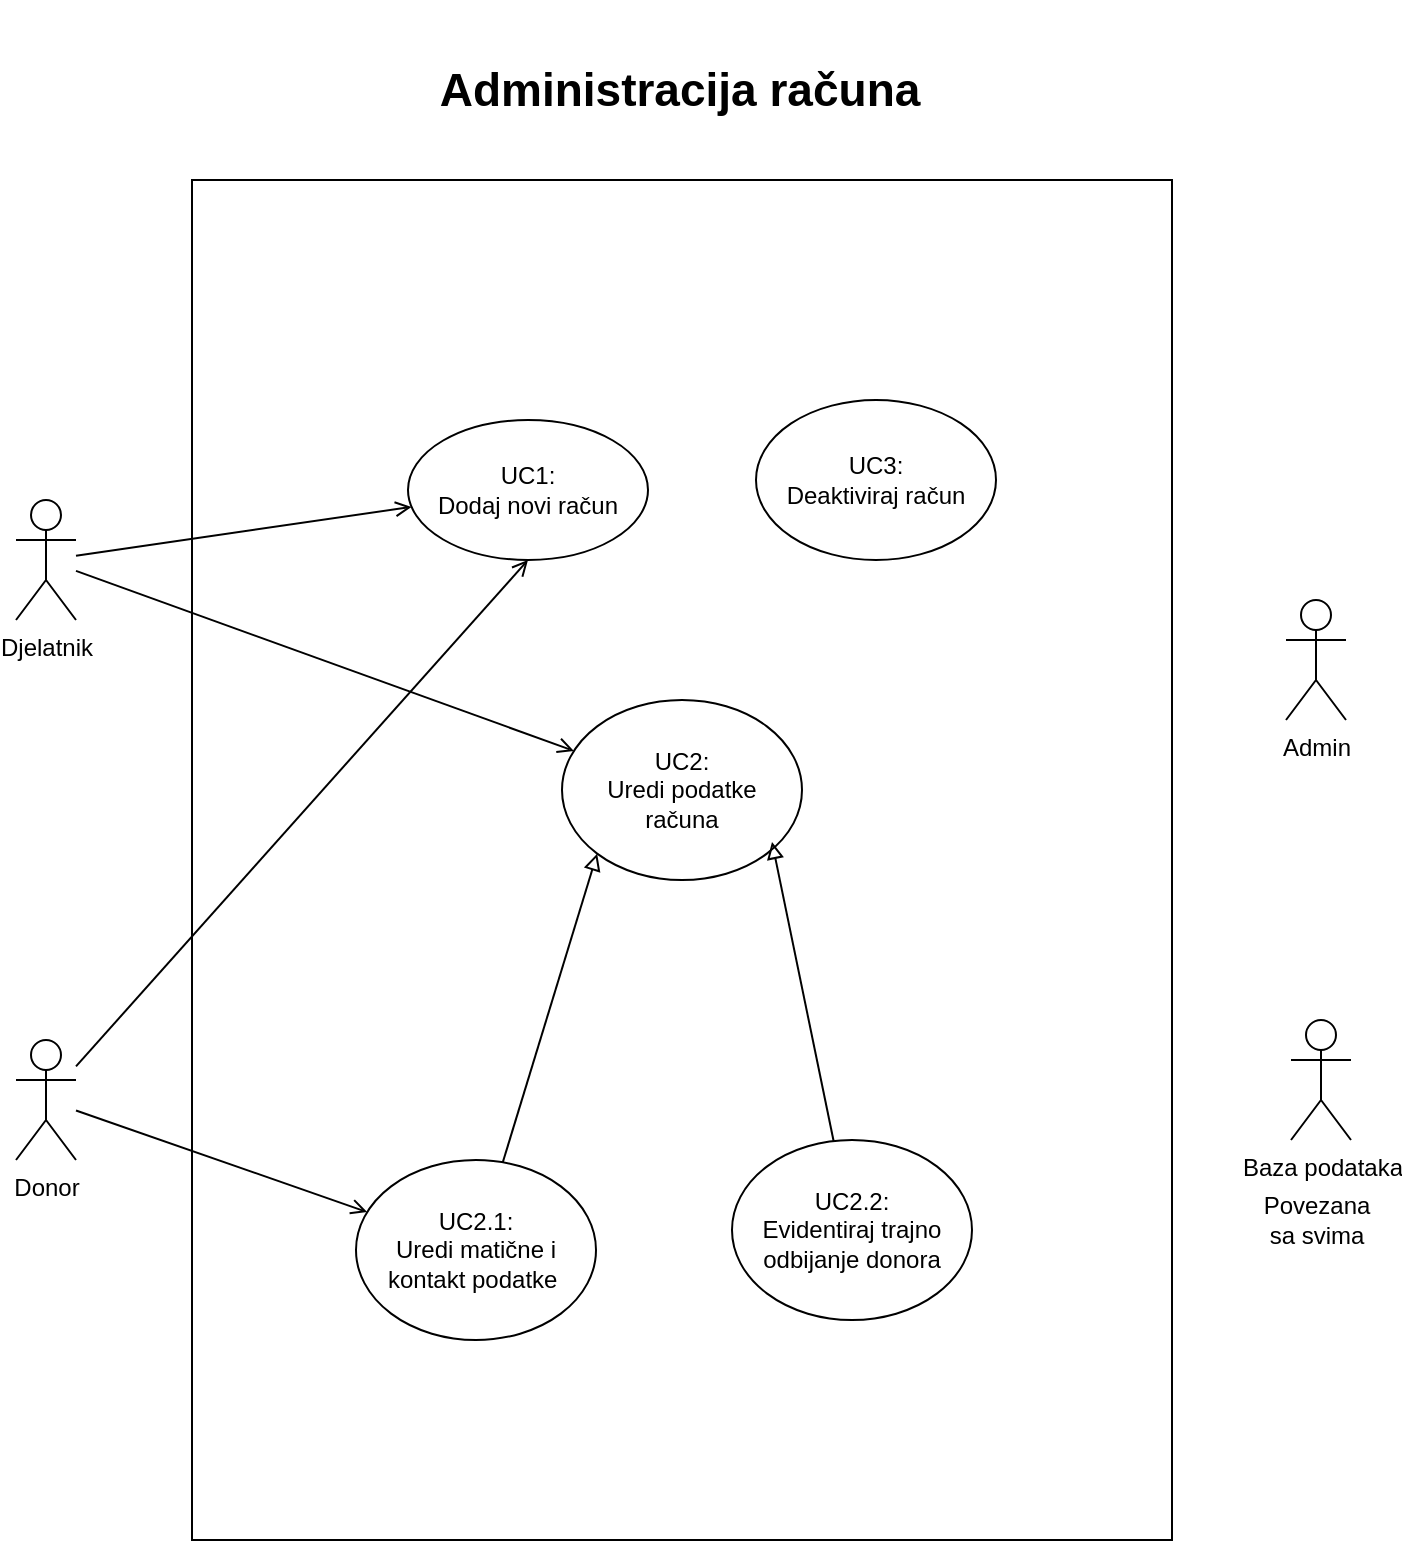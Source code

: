 <mxfile version="13.9.9" type="device" pages="6"><diagram id="UDbmSw3-b7G08Wq9L8JG" name="1 - Administracija računa"><mxGraphModel dx="1086" dy="806" grid="1" gridSize="10" guides="1" tooltips="1" connect="1" arrows="1" fold="1" page="1" pageScale="1" pageWidth="827" pageHeight="1169" math="0" shadow="0"><root><mxCell id="0"/><mxCell id="1" parent="0"/><mxCell id="YLFjxjQVgrT_yQpG1QcT-23" value="" style="rounded=0;whiteSpace=wrap;html=1;" parent="1" vertex="1"><mxGeometry x="168" y="200" width="490" height="680" as="geometry"/></mxCell><mxCell id="YLFjxjQVgrT_yQpG1QcT-1" value="UC1:&lt;br&gt;Dodaj novi račun" style="ellipse;whiteSpace=wrap;html=1;" parent="1" vertex="1"><mxGeometry x="276" y="320" width="120" height="70" as="geometry"/></mxCell><mxCell id="YLFjxjQVgrT_yQpG1QcT-2" value="UC3:&lt;br&gt;Deaktiviraj račun" style="ellipse;whiteSpace=wrap;html=1;" parent="1" vertex="1"><mxGeometry x="450" y="310" width="120" height="80" as="geometry"/></mxCell><mxCell id="YLFjxjQVgrT_yQpG1QcT-4" value="UC2:&lt;br&gt;Uredi podatke&lt;br&gt;računa" style="ellipse;whiteSpace=wrap;html=1;" parent="1" vertex="1"><mxGeometry x="353" y="460" width="120" height="90" as="geometry"/></mxCell><mxCell id="YLFjxjQVgrT_yQpG1QcT-9" style="edgeStyle=none;rounded=0;orthogonalLoop=1;jettySize=auto;html=1;entryX=0.875;entryY=0.789;entryDx=0;entryDy=0;endArrow=block;endFill=0;entryPerimeter=0;" parent="1" source="YLFjxjQVgrT_yQpG1QcT-5" target="YLFjxjQVgrT_yQpG1QcT-4" edge="1"><mxGeometry relative="1" as="geometry"/></mxCell><mxCell id="YLFjxjQVgrT_yQpG1QcT-5" value="UC2.2:&lt;br&gt;Evidentiraj trajno odbijanje donora" style="ellipse;whiteSpace=wrap;html=1;" parent="1" vertex="1"><mxGeometry x="438" y="680" width="120" height="90" as="geometry"/></mxCell><mxCell id="YLFjxjQVgrT_yQpG1QcT-8" style="rounded=0;orthogonalLoop=1;jettySize=auto;html=1;entryX=0;entryY=1;entryDx=0;entryDy=0;endArrow=block;endFill=0;" parent="1" source="YLFjxjQVgrT_yQpG1QcT-7" target="YLFjxjQVgrT_yQpG1QcT-4" edge="1"><mxGeometry relative="1" as="geometry"/></mxCell><mxCell id="YLFjxjQVgrT_yQpG1QcT-7" value="UC2.1:&lt;br&gt;Uredi matične i kontakt podatke&amp;nbsp;" style="ellipse;whiteSpace=wrap;html=1;" parent="1" vertex="1"><mxGeometry x="250" y="690" width="120" height="90" as="geometry"/></mxCell><object label="Admin" id="YLFjxjQVgrT_yQpG1QcT-10"><mxCell style="shape=umlActor;verticalLabelPosition=bottom;verticalAlign=top;html=1;outlineConnect=0;" parent="1" vertex="1"><mxGeometry x="715" y="410" width="30" height="60" as="geometry"/></mxCell></object><mxCell id="YLFjxjQVgrT_yQpG1QcT-11" value="Baza podataka" style="shape=umlActor;verticalLabelPosition=bottom;verticalAlign=top;html=1;outlineConnect=0;" parent="1" vertex="1"><mxGeometry x="717.5" y="620" width="30" height="60" as="geometry"/></mxCell><mxCell id="YLFjxjQVgrT_yQpG1QcT-19" style="edgeStyle=none;rounded=0;orthogonalLoop=1;jettySize=auto;html=1;endArrow=open;endFill=0;" parent="1" source="YLFjxjQVgrT_yQpG1QcT-12" target="YLFjxjQVgrT_yQpG1QcT-1" edge="1"><mxGeometry relative="1" as="geometry"/></mxCell><mxCell id="YLFjxjQVgrT_yQpG1QcT-20" style="edgeStyle=none;rounded=0;orthogonalLoop=1;jettySize=auto;html=1;endArrow=open;endFill=0;" parent="1" source="YLFjxjQVgrT_yQpG1QcT-12" target="YLFjxjQVgrT_yQpG1QcT-4" edge="1"><mxGeometry relative="1" as="geometry"/></mxCell><mxCell id="YLFjxjQVgrT_yQpG1QcT-12" value="Djelatnik" style="shape=umlActor;verticalLabelPosition=bottom;verticalAlign=top;html=1;outlineConnect=0;" parent="1" vertex="1"><mxGeometry x="80" y="360" width="30" height="60" as="geometry"/></mxCell><mxCell id="YLFjxjQVgrT_yQpG1QcT-17" style="edgeStyle=none;rounded=0;orthogonalLoop=1;jettySize=auto;html=1;endArrow=open;endFill=0;" parent="1" source="YLFjxjQVgrT_yQpG1QcT-13" target="YLFjxjQVgrT_yQpG1QcT-7" edge="1"><mxGeometry relative="1" as="geometry"/></mxCell><mxCell id="YLFjxjQVgrT_yQpG1QcT-18" style="edgeStyle=none;rounded=0;orthogonalLoop=1;jettySize=auto;html=1;entryX=0.5;entryY=1;entryDx=0;entryDy=0;endArrow=open;endFill=0;" parent="1" source="YLFjxjQVgrT_yQpG1QcT-13" target="YLFjxjQVgrT_yQpG1QcT-1" edge="1"><mxGeometry relative="1" as="geometry"/></mxCell><mxCell id="YLFjxjQVgrT_yQpG1QcT-13" value="Donor" style="shape=umlActor;verticalLabelPosition=bottom;verticalAlign=top;html=1;outlineConnect=0;" parent="1" vertex="1"><mxGeometry x="80" y="630" width="30" height="60" as="geometry"/></mxCell><mxCell id="YLFjxjQVgrT_yQpG1QcT-21" value="Povezana sa svima" style="text;html=1;strokeColor=none;fillColor=none;align=center;verticalAlign=middle;whiteSpace=wrap;rounded=0;" parent="1" vertex="1"><mxGeometry x="697.5" y="710" width="65" height="20" as="geometry"/></mxCell><mxCell id="YLFjxjQVgrT_yQpG1QcT-24" value="Administracija računa" style="text;html=1;strokeColor=none;fillColor=none;align=center;verticalAlign=middle;whiteSpace=wrap;rounded=0;fontSize=23;fontStyle=1" parent="1" vertex="1"><mxGeometry x="276" y="110" width="272" height="90" as="geometry"/></mxCell></root></mxGraphModel></diagram><diagram id="PM3gXR4Rx0EnqRNr1smH" name="2 - Proces doniranja"><mxGraphModel dx="1086" dy="806" grid="1" gridSize="10" guides="1" tooltips="1" connect="1" arrows="1" fold="1" page="1" pageScale="1" pageWidth="827" pageHeight="1169" math="0" shadow="0"><root><mxCell id="unJ25YsaEt9cxv-j1CBF-0"/><mxCell id="unJ25YsaEt9cxv-j1CBF-1" parent="unJ25YsaEt9cxv-j1CBF-0"/><mxCell id="QkFvE7-OEri20Eeh2vXk-0" value="" style="rounded=0;whiteSpace=wrap;html=1;" parent="unJ25YsaEt9cxv-j1CBF-1" vertex="1"><mxGeometry x="168" y="200" width="490" height="680" as="geometry"/></mxCell><mxCell id="QkFvE7-OEri20Eeh2vXk-19" style="edgeStyle=none;rounded=0;orthogonalLoop=1;jettySize=auto;html=1;entryX=0;entryY=0.333;entryDx=0;entryDy=0;entryPerimeter=0;endArrow=open;endFill=0;fontSize=23;" parent="unJ25YsaEt9cxv-j1CBF-1" source="QkFvE7-OEri20Eeh2vXk-1" target="QkFvE7-OEri20Eeh2vXk-15" edge="1"><mxGeometry relative="1" as="geometry"/></mxCell><mxCell id="QkFvE7-OEri20Eeh2vXk-1" value="UC1:&lt;br&gt;Dodavaj novi račun" style="ellipse;whiteSpace=wrap;html=1;" parent="unJ25YsaEt9cxv-j1CBF-1" vertex="1"><mxGeometry x="418" y="250" width="120" height="90" as="geometry"/></mxCell><mxCell id="QkFvE7-OEri20Eeh2vXk-21" style="edgeStyle=none;rounded=0;orthogonalLoop=1;jettySize=auto;html=1;endArrow=open;endFill=0;fontSize=23;" parent="unJ25YsaEt9cxv-j1CBF-1" source="QkFvE7-OEri20Eeh2vXk-3" target="QkFvE7-OEri20Eeh2vXk-15" edge="1"><mxGeometry relative="1" as="geometry"/></mxCell><mxCell id="QkFvE7-OEri20Eeh2vXk-3" value="UC2:&lt;br&gt;Uredi podatke računa" style="ellipse;whiteSpace=wrap;html=1;" parent="unJ25YsaEt9cxv-j1CBF-1" vertex="1"><mxGeometry x="370" y="400" width="120" height="90" as="geometry"/></mxCell><mxCell id="QkFvE7-OEri20Eeh2vXk-10" style="edgeStyle=none;rounded=0;orthogonalLoop=1;jettySize=auto;html=1;endArrow=open;endFill=0;" parent="unJ25YsaEt9cxv-j1CBF-1" source="QkFvE7-OEri20Eeh2vXk-12" target="QkFvE7-OEri20Eeh2vXk-1" edge="1"><mxGeometry relative="1" as="geometry"/></mxCell><mxCell id="QkFvE7-OEri20Eeh2vXk-11" style="edgeStyle=none;rounded=0;orthogonalLoop=1;jettySize=auto;html=1;endArrow=open;endFill=0;" parent="unJ25YsaEt9cxv-j1CBF-1" source="QkFvE7-OEri20Eeh2vXk-12" target="QkFvE7-OEri20Eeh2vXk-3" edge="1"><mxGeometry relative="1" as="geometry"/></mxCell><mxCell id="egzjOSCWWUpPTWnvytbp-1" style="edgeStyle=none;rounded=0;orthogonalLoop=1;jettySize=auto;html=1;endArrow=open;endFill=0;fontSize=23;" parent="unJ25YsaEt9cxv-j1CBF-1" source="QkFvE7-OEri20Eeh2vXk-12" target="QkFvE7-OEri20Eeh2vXk-22" edge="1"><mxGeometry relative="1" as="geometry"/></mxCell><mxCell id="egzjOSCWWUpPTWnvytbp-2" style="edgeStyle=none;rounded=0;orthogonalLoop=1;jettySize=auto;html=1;entryX=0.242;entryY=0.1;entryDx=0;entryDy=0;entryPerimeter=0;endArrow=open;endFill=0;fontSize=23;" parent="unJ25YsaEt9cxv-j1CBF-1" source="QkFvE7-OEri20Eeh2vXk-12" target="QkFvE7-OEri20Eeh2vXk-23" edge="1"><mxGeometry relative="1" as="geometry"/></mxCell><mxCell id="QkFvE7-OEri20Eeh2vXk-12" value="Djelatnik" style="shape=umlActor;verticalLabelPosition=bottom;verticalAlign=top;html=1;outlineConnect=0;" parent="unJ25YsaEt9cxv-j1CBF-1" vertex="1"><mxGeometry x="60" y="480" width="30" height="60" as="geometry"/></mxCell><mxCell id="QkFvE7-OEri20Eeh2vXk-15" value="Donor" style="shape=umlActor;verticalLabelPosition=bottom;verticalAlign=top;html=1;outlineConnect=0;" parent="unJ25YsaEt9cxv-j1CBF-1" vertex="1"><mxGeometry x="728" y="470" width="30" height="60" as="geometry"/></mxCell><mxCell id="QkFvE7-OEri20Eeh2vXk-18" value="Proces doniranja" style="text;html=1;strokeColor=none;fillColor=none;align=center;verticalAlign=middle;whiteSpace=wrap;rounded=0;fontSize=23;fontStyle=1" parent="unJ25YsaEt9cxv-j1CBF-1" vertex="1"><mxGeometry x="276" y="110" width="272" height="90" as="geometry"/></mxCell><mxCell id="QkFvE7-OEri20Eeh2vXk-22" value="UC4:&lt;br&gt;Stvori pokušaj doniranja" style="ellipse;whiteSpace=wrap;html=1;" parent="unJ25YsaEt9cxv-j1CBF-1" vertex="1"><mxGeometry x="276" y="530" width="120" height="90" as="geometry"/></mxCell><mxCell id="QkFvE7-OEri20Eeh2vXk-23" value="UC5:&lt;br&gt;Povećaj zalihu krvi" style="ellipse;whiteSpace=wrap;html=1;" parent="unJ25YsaEt9cxv-j1CBF-1" vertex="1"><mxGeometry x="310" y="690" width="120" height="90" as="geometry"/></mxCell><mxCell id="egzjOSCWWUpPTWnvytbp-0" style="edgeStyle=none;rounded=0;orthogonalLoop=1;jettySize=auto;html=1;endArrow=open;endFill=0;fontSize=23;" parent="unJ25YsaEt9cxv-j1CBF-1" source="QkFvE7-OEri20Eeh2vXk-24" target="QkFvE7-OEri20Eeh2vXk-15" edge="1"><mxGeometry relative="1" as="geometry"/></mxCell><mxCell id="QkFvE7-OEri20Eeh2vXk-24" value="UC6:&lt;br&gt;Šalji PDF potvrdu na e-mail" style="ellipse;whiteSpace=wrap;html=1;" parent="unJ25YsaEt9cxv-j1CBF-1" vertex="1"><mxGeometry x="490" y="585" width="120" height="90" as="geometry"/></mxCell><mxCell id="6YZUiDJE9QsVl-nPgjBZ-0" value="Baza podataka" style="shape=umlActor;verticalLabelPosition=bottom;verticalAlign=top;html=1;outlineConnect=0;" vertex="1" parent="unJ25YsaEt9cxv-j1CBF-1"><mxGeometry x="730" y="700" width="30" height="60" as="geometry"/></mxCell><mxCell id="6YZUiDJE9QsVl-nPgjBZ-1" value="Povezana sa svima" style="text;html=1;strokeColor=none;fillColor=none;align=center;verticalAlign=middle;whiteSpace=wrap;rounded=0;" vertex="1" parent="unJ25YsaEt9cxv-j1CBF-1"><mxGeometry x="710" y="790" width="65" height="20" as="geometry"/></mxCell></root></mxGraphModel></diagram><diagram id="dkprKJiYCUZaGu7jUt1Z" name="3 - javni web i mogućnosti nakon prijave"><mxGraphModel dx="1086" dy="806" grid="1" gridSize="10" guides="1" tooltips="1" connect="1" arrows="1" fold="1" page="1" pageScale="1" pageWidth="827" pageHeight="1169" math="0" shadow="0"><root><mxCell id="KatLnS1vBae2M_We8iUs-0"/><mxCell id="KatLnS1vBae2M_We8iUs-1" parent="KatLnS1vBae2M_We8iUs-0"/><mxCell id="KatLnS1vBae2M_We8iUs-2" value="" style="rounded=0;whiteSpace=wrap;html=1;" parent="KatLnS1vBae2M_We8iUs-1" vertex="1"><mxGeometry x="168" y="200" width="490" height="680" as="geometry"/></mxCell><mxCell id="KatLnS1vBae2M_We8iUs-3" value="UC 8:&lt;br&gt;Definiraj gornje i donje optimalne granice" style="ellipse;whiteSpace=wrap;html=1;" parent="KatLnS1vBae2M_We8iUs-1" vertex="1"><mxGeometry x="418" y="250" width="120" height="90" as="geometry"/></mxCell><mxCell id="dCj8r0inyh1Lml9PF3wX-6" style="edgeStyle=none;rounded=0;orthogonalLoop=1;jettySize=auto;html=1;endArrow=open;endFill=0;fontSize=23;" parent="KatLnS1vBae2M_We8iUs-1" source="KatLnS1vBae2M_We8iUs-4" target="KatLnS1vBae2M_We8iUs-14" edge="1"><mxGeometry relative="1" as="geometry"/></mxCell><mxCell id="KatLnS1vBae2M_We8iUs-4" value="UC7:&lt;br&gt;Pregledaj zalihe svih krvnih grupa" style="ellipse;whiteSpace=wrap;html=1;" parent="KatLnS1vBae2M_We8iUs-1" vertex="1"><mxGeometry x="228" y="270" width="120" height="90" as="geometry"/></mxCell><mxCell id="dCj8r0inyh1Lml9PF3wX-7" style="edgeStyle=none;rounded=0;orthogonalLoop=1;jettySize=auto;html=1;entryX=1;entryY=0.5;entryDx=0;entryDy=0;endArrow=open;endFill=0;fontSize=23;" parent="KatLnS1vBae2M_We8iUs-1" source="KatLnS1vBae2M_We8iUs-10" target="KatLnS1vBae2M_We8iUs-3" edge="1"><mxGeometry relative="1" as="geometry"/></mxCell><object label="Admin" id="KatLnS1vBae2M_We8iUs-10"><mxCell style="shape=umlActor;verticalLabelPosition=bottom;verticalAlign=top;html=1;outlineConnect=0;" parent="KatLnS1vBae2M_We8iUs-1" vertex="1"><mxGeometry x="727.5" y="380" width="30" height="60" as="geometry"/></mxCell></object><mxCell id="KatLnS1vBae2M_We8iUs-11" value="Baza podataka" style="shape=umlActor;verticalLabelPosition=bottom;verticalAlign=top;html=1;outlineConnect=0;" parent="KatLnS1vBae2M_We8iUs-1" vertex="1"><mxGeometry x="737.5" y="640" width="30" height="60" as="geometry"/></mxCell><mxCell id="KatLnS1vBae2M_We8iUs-14" value="Korisnik&lt;br&gt;interneta" style="shape=umlActor;verticalLabelPosition=top;verticalAlign=top;html=1;outlineConnect=0;" parent="KatLnS1vBae2M_We8iUs-1" vertex="1"><mxGeometry x="90" y="280" width="30" height="60" as="geometry"/></mxCell><mxCell id="dCj8r0inyh1Lml9PF3wX-2" style="edgeStyle=none;rounded=0;orthogonalLoop=1;jettySize=auto;html=1;endArrow=open;endFill=0;fontSize=23;" parent="KatLnS1vBae2M_We8iUs-1" source="KatLnS1vBae2M_We8iUs-17" target="0-VD11p0P3Yj155Jg55M-0" edge="1"><mxGeometry relative="1" as="geometry"/></mxCell><mxCell id="dCj8r0inyh1Lml9PF3wX-3" style="edgeStyle=none;rounded=0;orthogonalLoop=1;jettySize=auto;html=1;endArrow=open;endFill=0;fontSize=23;" parent="KatLnS1vBae2M_We8iUs-1" source="KatLnS1vBae2M_We8iUs-17" target="0-VD11p0P3Yj155Jg55M-1" edge="1"><mxGeometry relative="1" as="geometry"/></mxCell><mxCell id="dCj8r0inyh1Lml9PF3wX-10" style="edgeStyle=none;rounded=0;jumpStyle=none;orthogonalLoop=1;jettySize=auto;html=1;endArrow=block;endFill=0;fontSize=23;" parent="KatLnS1vBae2M_We8iUs-1" source="KatLnS1vBae2M_We8iUs-17" target="KatLnS1vBae2M_We8iUs-14" edge="1"><mxGeometry relative="1" as="geometry"><mxPoint x="110" y="360" as="targetPoint"/></mxGeometry></mxCell><mxCell id="KatLnS1vBae2M_We8iUs-17" value="Donor" style="shape=umlActor;verticalLabelPosition=bottom;verticalAlign=top;html=1;outlineConnect=0;" parent="KatLnS1vBae2M_We8iUs-1" vertex="1"><mxGeometry x="110" y="460" width="30" height="60" as="geometry"/></mxCell><mxCell id="KatLnS1vBae2M_We8iUs-18" value="Povezana sa svima" style="text;html=1;strokeColor=none;fillColor=none;align=center;verticalAlign=middle;whiteSpace=wrap;rounded=0;" parent="KatLnS1vBae2M_We8iUs-1" vertex="1"><mxGeometry x="717.5" y="730" width="65" height="20" as="geometry"/></mxCell><mxCell id="KatLnS1vBae2M_We8iUs-19" value="Povezan&amp;nbsp;sa svima" style="text;html=1;strokeColor=none;fillColor=none;align=center;verticalAlign=middle;whiteSpace=wrap;rounded=0;" parent="KatLnS1vBae2M_We8iUs-1" vertex="1"><mxGeometry x="710" y="470" width="65" height="20" as="geometry"/></mxCell><mxCell id="KatLnS1vBae2M_We8iUs-20" value="Javni web i mogućnosti nakon prijave" style="text;html=1;strokeColor=none;fillColor=none;align=center;verticalAlign=middle;whiteSpace=wrap;rounded=0;fontSize=23;fontStyle=1" parent="KatLnS1vBae2M_We8iUs-1" vertex="1"><mxGeometry x="276" y="110" width="272" height="90" as="geometry"/></mxCell><mxCell id="dCj8r0inyh1Lml9PF3wX-4" style="edgeStyle=none;rounded=0;orthogonalLoop=1;jettySize=auto;html=1;endArrow=open;endFill=0;fontSize=23;" parent="KatLnS1vBae2M_We8iUs-1" source="rHNImuTdc40IMD90GvBG-0" target="KatLnS1vBae2M_We8iUs-17" edge="1"><mxGeometry relative="1" as="geometry"/></mxCell><mxCell id="rHNImuTdc40IMD90GvBG-0" value="UC9:&lt;br&gt;Ispiši poruku o stanju zalihe svoje grupe" style="ellipse;whiteSpace=wrap;html=1;" parent="KatLnS1vBae2M_We8iUs-1" vertex="1"><mxGeometry x="450" y="450" width="120" height="90" as="geometry"/></mxCell><mxCell id="0-VD11p0P3Yj155Jg55M-0" value="UC2.1:&lt;br&gt;Uredi matične i kontakt podatke&amp;nbsp;" style="ellipse;whiteSpace=wrap;html=1;" parent="KatLnS1vBae2M_We8iUs-1" vertex="1"><mxGeometry x="260" y="695" width="120" height="90" as="geometry"/></mxCell><mxCell id="0-VD11p0P3Yj155Jg55M-1" value="UC10:&lt;br&gt;Pregledaj povijest pokušaja doniranja" style="ellipse;whiteSpace=wrap;html=1;" parent="KatLnS1vBae2M_We8iUs-1" vertex="1"><mxGeometry x="260" y="560" width="120" height="90" as="geometry"/></mxCell><mxCell id="dCj8r0inyh1Lml9PF3wX-8" value="&lt;font style=&quot;font-size: 13px&quot;&gt;&amp;lt;&amp;lt;extends&amp;gt;&amp;gt;&lt;/font&gt;" style="edgeStyle=none;rounded=0;orthogonalLoop=1;jettySize=auto;html=1;entryX=1.019;entryY=0.558;entryDx=0;entryDy=0;endArrow=open;endFill=0;fontSize=23;jumpStyle=none;entryPerimeter=0;labelBackgroundColor=none;" parent="KatLnS1vBae2M_We8iUs-1" source="dCj8r0inyh1Lml9PF3wX-0" target="0-VD11p0P3Yj155Jg55M-1" edge="1"><mxGeometry x="0.025" y="-12" relative="1" as="geometry"><mxPoint as="offset"/></mxGeometry></mxCell><mxCell id="dCj8r0inyh1Lml9PF3wX-0" value="UC6.1:&lt;br&gt;Preuzmi PDF potvrdu" style="ellipse;whiteSpace=wrap;html=1;" parent="KatLnS1vBae2M_We8iUs-1" vertex="1"><mxGeometry x="510" y="570" width="110" height="80" as="geometry"/></mxCell><mxCell id="dCj8r0inyh1Lml9PF3wX-5" style="edgeStyle=none;rounded=0;orthogonalLoop=1;jettySize=auto;html=1;endArrow=open;endFill=0;fontSize=23;" parent="KatLnS1vBae2M_We8iUs-1" source="dCj8r0inyh1Lml9PF3wX-1" target="0-VD11p0P3Yj155Jg55M-0" edge="1"><mxGeometry relative="1" as="geometry"/></mxCell><mxCell id="dCj8r0inyh1Lml9PF3wX-9" style="edgeStyle=none;rounded=0;jumpStyle=none;orthogonalLoop=1;jettySize=auto;html=1;endArrow=block;endFill=0;fontSize=23;" parent="KatLnS1vBae2M_We8iUs-1" source="dCj8r0inyh1Lml9PF3wX-1" target="KatLnS1vBae2M_We8iUs-14" edge="1"><mxGeometry relative="1" as="geometry"><mxPoint x="93" y="360" as="targetPoint"/></mxGeometry></mxCell><mxCell id="dCj8r0inyh1Lml9PF3wX-1" value="Djelatnik" style="shape=umlActor;verticalLabelPosition=bottom;verticalAlign=top;html=1;outlineConnect=0;" parent="KatLnS1vBae2M_We8iUs-1" vertex="1"><mxGeometry x="50" y="690" width="30" height="60" as="geometry"/></mxCell></root></mxGraphModel></diagram><diagram id="XPsdm7KPaUcUuRiT8XXB" name="4 - aktivacija računa"><mxGraphModel dx="1086" dy="806" grid="1" gridSize="10" guides="1" tooltips="1" connect="1" arrows="1" fold="1" page="1" pageScale="1" pageWidth="827" pageHeight="1169" math="0" shadow="0"><root><mxCell id="7eBXeRydZwUTY4up3fnj-0"/><mxCell id="7eBXeRydZwUTY4up3fnj-1" parent="7eBXeRydZwUTY4up3fnj-0"/><mxCell id="7eBXeRydZwUTY4up3fnj-2" value="" style="rounded=0;whiteSpace=wrap;html=1;" parent="7eBXeRydZwUTY4up3fnj-1" vertex="1"><mxGeometry x="168" y="200" width="490" height="680" as="geometry"/></mxCell><mxCell id="SApGQ3JSP_WGkjgZixTR-1" style="edgeStyle=none;rounded=0;jumpStyle=none;orthogonalLoop=1;jettySize=auto;html=1;labelBackgroundColor=none;endArrow=open;endFill=0;fontSize=23;" parent="7eBXeRydZwUTY4up3fnj-1" source="7eBXeRydZwUTY4up3fnj-7" target="SApGQ3JSP_WGkjgZixTR-0" edge="1"><mxGeometry relative="1" as="geometry"/></mxCell><mxCell id="qG5fFqUy8DseyAzIoaVS-2" style="edgeStyle=none;rounded=0;jumpStyle=none;orthogonalLoop=1;jettySize=auto;html=1;entryX=0.575;entryY=0.033;entryDx=0;entryDy=0;entryPerimeter=0;labelBackgroundColor=none;endArrow=open;endFill=0;fontSize=23;" parent="7eBXeRydZwUTY4up3fnj-1" source="7eBXeRydZwUTY4up3fnj-7" target="7eBXeRydZwUTY4up3fnj-20" edge="1"><mxGeometry relative="1" as="geometry"/></mxCell><object label="Admin" id="7eBXeRydZwUTY4up3fnj-7"><mxCell style="shape=umlActor;verticalLabelPosition=bottom;verticalAlign=top;html=1;outlineConnect=0;" parent="7eBXeRydZwUTY4up3fnj-1" vertex="1"><mxGeometry x="80" y="240" width="30" height="60" as="geometry"/></mxCell></object><mxCell id="SApGQ3JSP_WGkjgZixTR-8" style="edgeStyle=none;rounded=0;jumpStyle=none;orthogonalLoop=1;jettySize=auto;html=1;entryX=1;entryY=0.5;entryDx=0;entryDy=0;labelBackgroundColor=none;endArrow=open;endFill=0;fontSize=23;" parent="7eBXeRydZwUTY4up3fnj-1" source="7eBXeRydZwUTY4up3fnj-8" target="SApGQ3JSP_WGkjgZixTR-3" edge="1"><mxGeometry relative="1" as="geometry"/></mxCell><mxCell id="7eBXeRydZwUTY4up3fnj-8" value="Baza podataka" style="shape=umlActor;verticalLabelPosition=bottom;verticalAlign=top;html=1;outlineConnect=0;" parent="7eBXeRydZwUTY4up3fnj-1" vertex="1"><mxGeometry x="737.5" y="500" width="30" height="60" as="geometry"/></mxCell><mxCell id="SApGQ3JSP_WGkjgZixTR-4" style="edgeStyle=none;rounded=0;jumpStyle=none;orthogonalLoop=1;jettySize=auto;html=1;entryX=0.092;entryY=0.822;entryDx=0;entryDy=0;entryPerimeter=0;labelBackgroundColor=none;endArrow=open;endFill=0;fontSize=23;" parent="7eBXeRydZwUTY4up3fnj-1" source="7eBXeRydZwUTY4up3fnj-13" target="SApGQ3JSP_WGkjgZixTR-0" edge="1"><mxGeometry relative="1" as="geometry"/></mxCell><mxCell id="SApGQ3JSP_WGkjgZixTR-6" style="edgeStyle=none;rounded=0;jumpStyle=none;orthogonalLoop=1;jettySize=auto;html=1;labelBackgroundColor=none;endArrow=open;endFill=0;fontSize=23;" parent="7eBXeRydZwUTY4up3fnj-1" source="7eBXeRydZwUTY4up3fnj-13" target="7eBXeRydZwUTY4up3fnj-20" edge="1"><mxGeometry relative="1" as="geometry"/></mxCell><mxCell id="7eBXeRydZwUTY4up3fnj-13" value="Donor" style="shape=umlActor;verticalLabelPosition=bottom;verticalAlign=top;html=1;outlineConnect=0;" parent="7eBXeRydZwUTY4up3fnj-1" vertex="1"><mxGeometry x="80" y="490" width="30" height="60" as="geometry"/></mxCell><mxCell id="7eBXeRydZwUTY4up3fnj-14" value="Povezana sa svima" style="text;html=1;strokeColor=none;fillColor=none;align=center;verticalAlign=middle;whiteSpace=wrap;rounded=0;" parent="7eBXeRydZwUTY4up3fnj-1" vertex="1"><mxGeometry x="717.5" y="590" width="65" height="20" as="geometry"/></mxCell><mxCell id="7eBXeRydZwUTY4up3fnj-16" value="Proces aktivacije računa" style="text;html=1;strokeColor=none;fillColor=none;align=center;verticalAlign=middle;whiteSpace=wrap;rounded=0;fontSize=23;fontStyle=1" parent="7eBXeRydZwUTY4up3fnj-1" vertex="1"><mxGeometry x="276" y="140" width="272" height="60" as="geometry"/></mxCell><mxCell id="7eBXeRydZwUTY4up3fnj-20" value="UC11:&lt;br&gt;Aktiviraj svoj &lt;br&gt;račun" style="ellipse;whiteSpace=wrap;html=1;" parent="7eBXeRydZwUTY4up3fnj-1" vertex="1"><mxGeometry x="230" y="630" width="120" height="90" as="geometry"/></mxCell><mxCell id="SApGQ3JSP_WGkjgZixTR-5" style="edgeStyle=none;rounded=0;jumpStyle=none;orthogonalLoop=1;jettySize=auto;html=1;entryX=0.383;entryY=1.022;entryDx=0;entryDy=0;entryPerimeter=0;labelBackgroundColor=none;endArrow=open;endFill=0;fontSize=23;" parent="7eBXeRydZwUTY4up3fnj-1" source="7eBXeRydZwUTY4up3fnj-25" target="SApGQ3JSP_WGkjgZixTR-0" edge="1"><mxGeometry relative="1" as="geometry"/></mxCell><mxCell id="SApGQ3JSP_WGkjgZixTR-7" style="edgeStyle=none;rounded=0;jumpStyle=none;orthogonalLoop=1;jettySize=auto;html=1;labelBackgroundColor=none;endArrow=open;endFill=0;fontSize=23;" parent="7eBXeRydZwUTY4up3fnj-1" source="7eBXeRydZwUTY4up3fnj-25" target="7eBXeRydZwUTY4up3fnj-20" edge="1"><mxGeometry relative="1" as="geometry"/></mxCell><mxCell id="7eBXeRydZwUTY4up3fnj-25" value="Djelatnik" style="shape=umlActor;verticalLabelPosition=bottom;verticalAlign=top;html=1;outlineConnect=0;" parent="7eBXeRydZwUTY4up3fnj-1" vertex="1"><mxGeometry x="410" y="910" width="30" height="60" as="geometry"/></mxCell><mxCell id="SApGQ3JSP_WGkjgZixTR-9" value="&lt;font style=&quot;font-size: 13px&quot;&gt;&amp;lt;&amp;lt;includes&amp;gt;&amp;gt;&lt;/font&gt;" style="edgeStyle=none;rounded=0;jumpStyle=none;orthogonalLoop=1;jettySize=auto;html=1;labelBackgroundColor=none;endArrow=open;endFill=0;fontSize=23;" parent="7eBXeRydZwUTY4up3fnj-1" source="SApGQ3JSP_WGkjgZixTR-0" target="SApGQ3JSP_WGkjgZixTR-3" edge="1"><mxGeometry x="-0.064" y="-15" relative="1" as="geometry"><mxPoint as="offset"/></mxGeometry></mxCell><mxCell id="SApGQ3JSP_WGkjgZixTR-0" value="UC1:&lt;br&gt;Dodaj novi &lt;br&gt;račun" style="ellipse;whiteSpace=wrap;html=1;" parent="7eBXeRydZwUTY4up3fnj-1" vertex="1"><mxGeometry x="276" y="370" width="120" height="90" as="geometry"/></mxCell><mxCell id="SApGQ3JSP_WGkjgZixTR-13" style="edgeStyle=none;rounded=0;jumpStyle=none;orthogonalLoop=1;jettySize=auto;html=1;exitX=0.5;exitY=1;exitDx=0;exitDy=0;entryX=0.75;entryY=0.1;entryDx=0;entryDy=0;entryPerimeter=0;labelBackgroundColor=none;endArrow=open;endFill=0;fontSize=23;" parent="7eBXeRydZwUTY4up3fnj-1" source="SApGQ3JSP_WGkjgZixTR-3" target="7eBXeRydZwUTY4up3fnj-25" edge="1"><mxGeometry relative="1" as="geometry"/></mxCell><mxCell id="qG5fFqUy8DseyAzIoaVS-1" style="edgeStyle=none;rounded=0;jumpStyle=none;orthogonalLoop=1;jettySize=auto;html=1;entryX=1;entryY=0.333;entryDx=0;entryDy=0;entryPerimeter=0;labelBackgroundColor=none;endArrow=open;endFill=0;fontSize=23;" parent="7eBXeRydZwUTY4up3fnj-1" source="SApGQ3JSP_WGkjgZixTR-3" target="7eBXeRydZwUTY4up3fnj-7" edge="1"><mxGeometry relative="1" as="geometry"/></mxCell><mxCell id="SApGQ3JSP_WGkjgZixTR-3" value="UC12:&lt;br&gt;Pošalji e-mail za aktivaciju" style="ellipse;whiteSpace=wrap;html=1;" parent="7eBXeRydZwUTY4up3fnj-1" vertex="1"><mxGeometry x="490" y="340" width="120" height="90" as="geometry"/></mxCell><mxCell id="SApGQ3JSP_WGkjgZixTR-11" value="" style="curved=1;endArrow=classic;html=1;labelBackgroundColor=none;fontSize=23;exitX=0;exitY=1;exitDx=0;exitDy=0;" parent="7eBXeRydZwUTY4up3fnj-1" source="SApGQ3JSP_WGkjgZixTR-3" target="7eBXeRydZwUTY4up3fnj-13" edge="1"><mxGeometry width="50" height="50" relative="1" as="geometry"><mxPoint x="390" y="460" as="sourcePoint"/><mxPoint x="440" y="410" as="targetPoint"/><Array as="points"><mxPoint x="470" y="500"/><mxPoint x="290" y="550"/></Array></mxGeometry></mxCell><mxCell id="qG5fFqUy8DseyAzIoaVS-3" style="edgeStyle=none;rounded=0;jumpStyle=none;orthogonalLoop=1;jettySize=auto;html=1;exitX=0.5;exitY=0.5;exitDx=0;exitDy=0;exitPerimeter=0;labelBackgroundColor=none;endArrow=open;endFill=0;fontSize=23;" parent="7eBXeRydZwUTY4up3fnj-1" source="7eBXeRydZwUTY4up3fnj-7" target="7eBXeRydZwUTY4up3fnj-7" edge="1"><mxGeometry relative="1" as="geometry"/></mxCell></root></mxGraphModel></diagram><diagram id="s8fo3fmLO6iAIPCkpetk" name="5 - potrošnja krvi i obavijesti"><mxGraphModel dx="1086" dy="806" grid="1" gridSize="10" guides="1" tooltips="1" connect="1" arrows="1" fold="1" page="1" pageScale="1" pageWidth="827" pageHeight="1169" math="0" shadow="0"><root><mxCell id="tiEof8a4iyuTL1THkYtD-0"/><mxCell id="tiEof8a4iyuTL1THkYtD-1" parent="tiEof8a4iyuTL1THkYtD-0"/><mxCell id="mNaIdPLzuTX4K8Ge76vD-0" value="" style="rounded=0;whiteSpace=wrap;html=1;" parent="tiEof8a4iyuTL1THkYtD-1" vertex="1"><mxGeometry x="169" y="220" width="490" height="680" as="geometry"/></mxCell><mxCell id="mNaIdPLzuTX4K8Ge76vD-22" style="edgeStyle=none;rounded=0;jumpStyle=none;orthogonalLoop=1;jettySize=auto;html=1;entryX=1;entryY=0.5;entryDx=0;entryDy=0;labelBackgroundColor=none;endArrow=open;endFill=0;fontSize=23;" parent="tiEof8a4iyuTL1THkYtD-1" source="mNaIdPLzuTX4K8Ge76vD-4" target="mNaIdPLzuTX4K8Ge76vD-17" edge="1"><mxGeometry relative="1" as="geometry"/></mxCell><mxCell id="mNaIdPLzuTX4K8Ge76vD-26" style="edgeStyle=none;rounded=0;jumpStyle=none;orthogonalLoop=1;jettySize=auto;html=1;entryX=0.927;entryY=0.291;entryDx=0;entryDy=0;entryPerimeter=0;labelBackgroundColor=none;endArrow=open;endFill=0;fontSize=23;" parent="tiEof8a4iyuTL1THkYtD-1" source="mNaIdPLzuTX4K8Ge76vD-4" target="mNaIdPLzuTX4K8Ge76vD-19" edge="1"><mxGeometry relative="1" as="geometry"/></mxCell><mxCell id="mNaIdPLzuTX4K8Ge76vD-4" value="Baza podataka" style="shape=umlActor;verticalLabelPosition=bottom;verticalAlign=top;html=1;outlineConnect=0;" parent="tiEof8a4iyuTL1THkYtD-1" vertex="1"><mxGeometry x="737.5" y="500" width="30" height="60" as="geometry"/></mxCell><mxCell id="mNaIdPLzuTX4K8Ge76vD-7" value="Donor" style="shape=umlActor;verticalLabelPosition=bottom;verticalAlign=top;html=1;outlineConnect=0;" parent="tiEof8a4iyuTL1THkYtD-1" vertex="1"><mxGeometry x="70" y="610" width="30" height="60" as="geometry"/></mxCell><mxCell id="mNaIdPLzuTX4K8Ge76vD-9" value="Potrošnja krvi i povezane obavijesti" style="text;html=1;strokeColor=none;fillColor=none;align=center;verticalAlign=middle;whiteSpace=wrap;rounded=0;fontSize=23;fontStyle=1" parent="tiEof8a4iyuTL1THkYtD-1" vertex="1"><mxGeometry x="278" y="140" width="272" height="60" as="geometry"/></mxCell><mxCell id="mNaIdPLzuTX4K8Ge76vD-20" style="edgeStyle=none;rounded=0;jumpStyle=none;orthogonalLoop=1;jettySize=auto;html=1;entryX=0;entryY=0.5;entryDx=0;entryDy=0;labelBackgroundColor=none;endArrow=open;endFill=0;fontSize=23;" parent="tiEof8a4iyuTL1THkYtD-1" source="mNaIdPLzuTX4K8Ge76vD-13" target="mNaIdPLzuTX4K8Ge76vD-15" edge="1"><mxGeometry relative="1" as="geometry"/></mxCell><mxCell id="mNaIdPLzuTX4K8Ge76vD-13" value="Djelatnik" style="shape=umlActor;verticalLabelPosition=bottom;verticalAlign=top;html=1;outlineConnect=0;" parent="tiEof8a4iyuTL1THkYtD-1" vertex="1"><mxGeometry x="90" y="310" width="30" height="60" as="geometry"/></mxCell><mxCell id="mNaIdPLzuTX4K8Ge76vD-21" style="edgeStyle=none;rounded=0;jumpStyle=none;orthogonalLoop=1;jettySize=auto;html=1;labelBackgroundColor=none;endArrow=open;endFill=0;fontSize=23;" parent="tiEof8a4iyuTL1THkYtD-1" source="mNaIdPLzuTX4K8Ge76vD-15" target="mNaIdPLzuTX4K8Ge76vD-4" edge="1"><mxGeometry relative="1" as="geometry"/></mxCell><mxCell id="mNaIdPLzuTX4K8Ge76vD-15" value="UC13:&lt;br&gt;Evidentiraj slanje krvi u bolnicu" style="ellipse;whiteSpace=wrap;html=1;" parent="tiEof8a4iyuTL1THkYtD-1" vertex="1"><mxGeometry x="276" y="280" width="120" height="90" as="geometry"/></mxCell><mxCell id="mNaIdPLzuTX4K8Ge76vD-23" style="edgeStyle=none;rounded=0;jumpStyle=none;orthogonalLoop=1;jettySize=auto;html=1;labelBackgroundColor=none;endArrow=open;endFill=0;fontSize=23;" parent="tiEof8a4iyuTL1THkYtD-1" source="mNaIdPLzuTX4K8Ge76vD-17" target="mNaIdPLzuTX4K8Ge76vD-13" edge="1"><mxGeometry relative="1" as="geometry"/></mxCell><mxCell id="mNaIdPLzuTX4K8Ge76vD-24" style="edgeStyle=none;rounded=0;jumpStyle=none;orthogonalLoop=1;jettySize=auto;html=1;labelBackgroundColor=none;endArrow=open;endFill=0;fontSize=23;" parent="tiEof8a4iyuTL1THkYtD-1" source="mNaIdPLzuTX4K8Ge76vD-17" target="mNaIdPLzuTX4K8Ge76vD-7" edge="1"><mxGeometry relative="1" as="geometry"><mxPoint x="120" y="640" as="targetPoint"/></mxGeometry></mxCell><mxCell id="mNaIdPLzuTX4K8Ge76vD-17" value="UC 14:&lt;br&gt;Izdaj upozorenje o prekoračenju optimalne granice" style="ellipse;whiteSpace=wrap;html=1;" parent="tiEof8a4iyuTL1THkYtD-1" vertex="1"><mxGeometry x="370" y="470" width="120" height="90" as="geometry"/></mxCell><mxCell id="mNaIdPLzuTX4K8Ge76vD-25" style="edgeStyle=none;rounded=0;jumpStyle=none;orthogonalLoop=1;jettySize=auto;html=1;labelBackgroundColor=none;endArrow=open;endFill=0;fontSize=23;" parent="tiEof8a4iyuTL1THkYtD-1" source="mNaIdPLzuTX4K8Ge76vD-19" target="mNaIdPLzuTX4K8Ge76vD-7" edge="1"><mxGeometry relative="1" as="geometry"/></mxCell><mxCell id="mNaIdPLzuTX4K8Ge76vD-19" value="UC 15:&lt;br&gt;Izdaj upozorenje o isteku perioda nemogućnosti darivanja" style="ellipse;whiteSpace=wrap;html=1;" parent="tiEof8a4iyuTL1THkYtD-1" vertex="1"><mxGeometry x="390" y="660" width="150" height="110" as="geometry"/></mxCell></root></mxGraphModel></diagram><diagram id="bcS4O8MZPXVW3qVGCRA-" name="4.1"><mxGraphModel dx="1422" dy="822" grid="1" gridSize="10" guides="1" tooltips="1" connect="1" arrows="1" fold="1" page="1" pageScale="1" pageWidth="827" pageHeight="1169" math="0" shadow="0"><root><mxCell id="l3Jwe67lKNCNDeMZjs4E-0"/><mxCell id="l3Jwe67lKNCNDeMZjs4E-1" parent="l3Jwe67lKNCNDeMZjs4E-0"/><mxCell id="ZmCmNu8PJdAMWARtOQMs-0" value="" style="rounded=0;whiteSpace=wrap;html=1;" parent="l3Jwe67lKNCNDeMZjs4E-1" vertex="1"><mxGeometry x="240" y="200" width="418" height="680" as="geometry"/></mxCell><mxCell id="ZmCmNu8PJdAMWARtOQMs-25" style="edgeStyle=none;rounded=0;jumpStyle=none;orthogonalLoop=1;jettySize=auto;html=1;labelBackgroundColor=none;endArrow=block;endFill=0;fontSize=23;" parent="l3Jwe67lKNCNDeMZjs4E-1" source="ZmCmNu8PJdAMWARtOQMs-3" target="ZmCmNu8PJdAMWARtOQMs-22" edge="1"><mxGeometry relative="1" as="geometry"><mxPoint x="140" y="540" as="targetPoint"/></mxGeometry></mxCell><object label="Admin" id="ZmCmNu8PJdAMWARtOQMs-3"><mxCell style="shape=umlActor;verticalLabelPosition=bottom;verticalAlign=top;html=1;outlineConnect=0;" parent="l3Jwe67lKNCNDeMZjs4E-1" vertex="1"><mxGeometry x="60" y="700" width="30" height="60" as="geometry"/></mxCell></object><mxCell id="ZmCmNu8PJdAMWARtOQMs-4" style="edgeStyle=none;rounded=0;jumpStyle=none;orthogonalLoop=1;jettySize=auto;html=1;entryX=1;entryY=0.5;entryDx=0;entryDy=0;labelBackgroundColor=none;endArrow=open;endFill=0;fontSize=23;" parent="l3Jwe67lKNCNDeMZjs4E-1" source="ZmCmNu8PJdAMWARtOQMs-5" target="ZmCmNu8PJdAMWARtOQMs-19" edge="1"><mxGeometry relative="1" as="geometry"/></mxCell><mxCell id="ZmCmNu8PJdAMWARtOQMs-5" value="Baza podataka" style="shape=umlActor;verticalLabelPosition=bottom;verticalAlign=top;html=1;outlineConnect=0;" parent="l3Jwe67lKNCNDeMZjs4E-1" vertex="1"><mxGeometry x="737.5" y="500" width="30" height="60" as="geometry"/></mxCell><mxCell id="ZmCmNu8PJdAMWARtOQMs-27" style="edgeStyle=none;rounded=0;jumpStyle=none;orthogonalLoop=1;jettySize=auto;html=1;labelBackgroundColor=none;endArrow=block;endFill=0;fontSize=23;" parent="l3Jwe67lKNCNDeMZjs4E-1" source="ZmCmNu8PJdAMWARtOQMs-8" target="ZmCmNu8PJdAMWARtOQMs-22" edge="1"><mxGeometry relative="1" as="geometry"/></mxCell><mxCell id="ZmCmNu8PJdAMWARtOQMs-8" value="Donor" style="shape=umlActor;verticalLabelPosition=bottom;verticalAlign=top;html=1;outlineConnect=0;" parent="l3Jwe67lKNCNDeMZjs4E-1" vertex="1"><mxGeometry x="180" y="700" width="30" height="60" as="geometry"/></mxCell><mxCell id="ZmCmNu8PJdAMWARtOQMs-9" value="Povezana sa svima" style="text;html=1;strokeColor=none;fillColor=none;align=center;verticalAlign=middle;whiteSpace=wrap;rounded=0;" parent="l3Jwe67lKNCNDeMZjs4E-1" vertex="1"><mxGeometry x="717.5" y="590" width="65" height="20" as="geometry"/></mxCell><mxCell id="ZmCmNu8PJdAMWARtOQMs-10" value="Proces aktivacije računa" style="text;html=1;strokeColor=none;fillColor=none;align=center;verticalAlign=middle;whiteSpace=wrap;rounded=0;fontSize=23;fontStyle=1" parent="l3Jwe67lKNCNDeMZjs4E-1" vertex="1"><mxGeometry x="313" y="140" width="272" height="60" as="geometry"/></mxCell><mxCell id="ZmCmNu8PJdAMWARtOQMs-11" value="UC11:&lt;br&gt;Aktiviraj svoj &lt;br&gt;račun" style="ellipse;whiteSpace=wrap;html=1;" parent="l3Jwe67lKNCNDeMZjs4E-1" vertex="1"><mxGeometry x="410" y="600" width="120" height="90" as="geometry"/></mxCell><mxCell id="ZmCmNu8PJdAMWARtOQMs-26" style="edgeStyle=none;rounded=0;jumpStyle=none;orthogonalLoop=1;jettySize=auto;html=1;labelBackgroundColor=none;endArrow=block;endFill=0;fontSize=23;" parent="l3Jwe67lKNCNDeMZjs4E-1" source="ZmCmNu8PJdAMWARtOQMs-14" target="ZmCmNu8PJdAMWARtOQMs-22" edge="1"><mxGeometry relative="1" as="geometry"><mxPoint x="160" y="540" as="targetPoint"/></mxGeometry></mxCell><mxCell id="ZmCmNu8PJdAMWARtOQMs-14" value="Djelatnik" style="shape=umlActor;verticalLabelPosition=bottom;verticalAlign=top;html=1;outlineConnect=0;" parent="l3Jwe67lKNCNDeMZjs4E-1" vertex="1"><mxGeometry x="120" y="700" width="30" height="60" as="geometry"/></mxCell><mxCell id="ZmCmNu8PJdAMWARtOQMs-15" value="&lt;font style=&quot;font-size: 13px&quot;&gt;&amp;lt;&amp;lt;includes&amp;gt;&amp;gt;&lt;/font&gt;" style="edgeStyle=none;rounded=0;jumpStyle=none;orthogonalLoop=1;jettySize=auto;html=1;labelBackgroundColor=none;endArrow=open;endFill=0;fontSize=23;" parent="l3Jwe67lKNCNDeMZjs4E-1" source="ZmCmNu8PJdAMWARtOQMs-16" target="ZmCmNu8PJdAMWARtOQMs-19" edge="1"><mxGeometry x="-0.064" y="-15" relative="1" as="geometry"><mxPoint as="offset"/></mxGeometry></mxCell><mxCell id="ZmCmNu8PJdAMWARtOQMs-16" value="UC1:&lt;br&gt;Dodaj novi &lt;br&gt;račun" style="ellipse;whiteSpace=wrap;html=1;" parent="l3Jwe67lKNCNDeMZjs4E-1" vertex="1"><mxGeometry x="276" y="320" width="120" height="90" as="geometry"/></mxCell><mxCell id="ZmCmNu8PJdAMWARtOQMs-19" value="UC12:&lt;br&gt;Pošalji e-mail za aktivaciju" style="ellipse;whiteSpace=wrap;html=1;" parent="l3Jwe67lKNCNDeMZjs4E-1" vertex="1"><mxGeometry x="490" y="340" width="120" height="90" as="geometry"/></mxCell><mxCell id="ZmCmNu8PJdAMWARtOQMs-20" value="" style="curved=1;endArrow=classic;html=1;labelBackgroundColor=none;fontSize=23;exitX=0;exitY=1;exitDx=0;exitDy=0;" parent="l3Jwe67lKNCNDeMZjs4E-1" source="ZmCmNu8PJdAMWARtOQMs-19" target="ZmCmNu8PJdAMWARtOQMs-22" edge="1"><mxGeometry width="50" height="50" relative="1" as="geometry"><mxPoint x="390" y="460" as="sourcePoint"/><mxPoint x="440" y="410" as="targetPoint"/><Array as="points"><mxPoint x="460" y="484"/><mxPoint x="340" y="510"/></Array></mxGeometry></mxCell><mxCell id="ZmCmNu8PJdAMWARtOQMs-28" style="edgeStyle=none;rounded=0;jumpStyle=none;orthogonalLoop=1;jettySize=auto;html=1;entryX=0.192;entryY=0.933;entryDx=0;entryDy=0;entryPerimeter=0;labelBackgroundColor=none;endArrow=open;endFill=0;fontSize=23;" parent="l3Jwe67lKNCNDeMZjs4E-1" source="ZmCmNu8PJdAMWARtOQMs-22" target="ZmCmNu8PJdAMWARtOQMs-16" edge="1"><mxGeometry relative="1" as="geometry"/></mxCell><mxCell id="ZmCmNu8PJdAMWARtOQMs-29" style="edgeStyle=none;rounded=0;jumpStyle=none;orthogonalLoop=1;jettySize=auto;html=1;labelBackgroundColor=none;endArrow=open;endFill=0;fontSize=23;" parent="l3Jwe67lKNCNDeMZjs4E-1" source="ZmCmNu8PJdAMWARtOQMs-22" target="ZmCmNu8PJdAMWARtOQMs-11" edge="1"><mxGeometry relative="1" as="geometry"/></mxCell><mxCell id="ZmCmNu8PJdAMWARtOQMs-22" value="&lt;font style=&quot;font-size: 12px&quot;&gt;Korisnik sustava&lt;/font&gt;" style="shape=umlActor;verticalLabelPosition=top;verticalAlign=top;html=1;outlineConnect=0;fontSize=23;" parent="l3Jwe67lKNCNDeMZjs4E-1" vertex="1"><mxGeometry x="130" y="450" width="30" height="60" as="geometry"/></mxCell></root></mxGraphModel></diagram></mxfile>